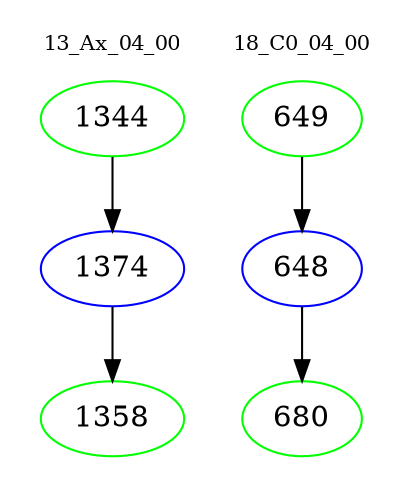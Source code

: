 digraph{
subgraph cluster_0 {
color = white
label = "13_Ax_04_00";
fontsize=10;
T0_1344 [label="1344", color="green"]
T0_1344 -> T0_1374 [color="black"]
T0_1374 [label="1374", color="blue"]
T0_1374 -> T0_1358 [color="black"]
T0_1358 [label="1358", color="green"]
}
subgraph cluster_1 {
color = white
label = "18_C0_04_00";
fontsize=10;
T1_649 [label="649", color="green"]
T1_649 -> T1_648 [color="black"]
T1_648 [label="648", color="blue"]
T1_648 -> T1_680 [color="black"]
T1_680 [label="680", color="green"]
}
}
